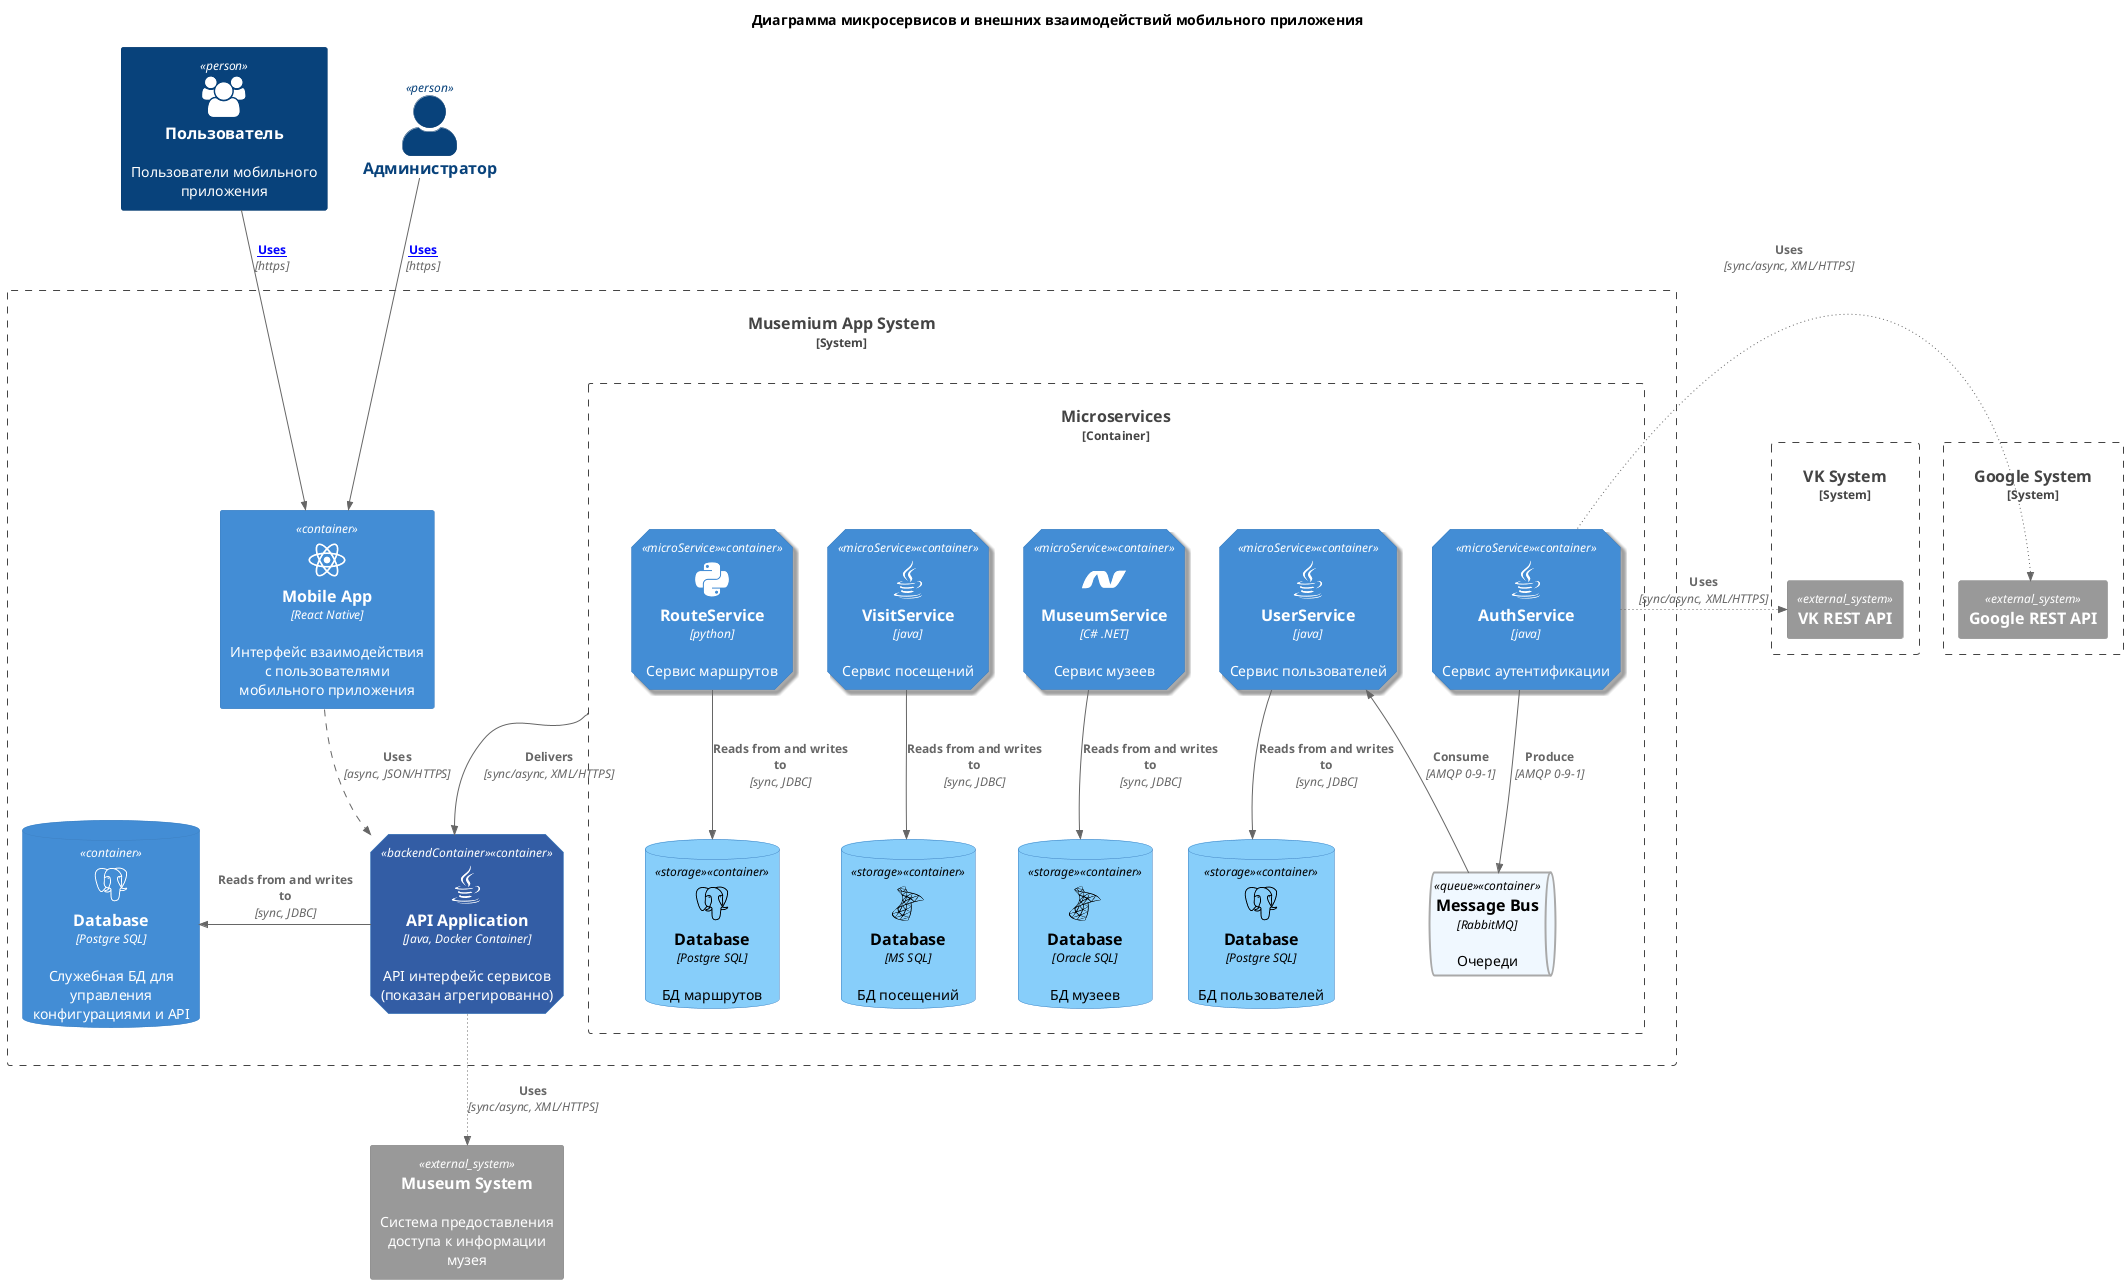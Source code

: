 
@startuml C4_Elements

' !include https://raw.githubusercontent.com/plantuml-stdlib/C4-PlantUML/master/C4_Container.puml
!include <c4/C4_Container.puml>
!include <tupadr3/devicons/react>
!include <tupadr3/devicons/java>
!include <tupadr3/devicons/postgresql.puml>
!include <tupadr3/devicons/python.puml>
!include <tupadr3/devicons/dotnet.puml>
!include <tupadr3/devicons/docker.puml>
!include <tupadr3/devicons/msql_server.puml>
!include <tupadr3/font-awesome/users>
!include <tupadr3/font-awesome/server>
!include <tupadr3/font-awesome/envelope>

!define DEVICONS https://raw.githubusercontent.com/tupadr3/plantuml-icon-font-sprites/master/devicons
!define FONTAWESOME https://raw.githubusercontent.com/tupadr3/plantuml-icon-font-sprites/master/font-awesome-5

'scale 0.1

'skinparam linetype ortho
'skinparam linetype polyline
skinparam wrapWidth 200

title Диаграмма микросервисов и внешних взаимодействий мобильного приложения

'LAYOUT_WITH_LEGEND()
'LAYOUT_LANDSCAPE()
SHOW_PERSON_PORTRAIT()

AddElementTag("microService", $sprite="java,scale=1", $shadowing="true", $shape=EightSidedShape(), $legendText="micro service (eight sided) (no text, no back color)")
AddElementTag("backendContainer", $fontColor=$ELEMENT_FONT_COLOR, $bgColor="#335DA5", $shape=EightSidedShape(), $legendText="backend container (eight sided)")
AddElementTag("storage", $shape=RoundedBoxShape(), $bgColor="lightSkyBlue", $fontColor="black")
AddElementTag("queue", $bgColor="aliceblue", $fontColor="black", $borderColor="darkgrey", $borderThickness="2")

AddRelTag("async", $textColor=$ARROW_FONT_COLOR, $lineColor=$ARROW_COLOR, $lineStyle=DashedLine())
AddRelTag("sync/async", $textColor=$ARROW_FONT_COLOR, $lineColor=$ARROW_COLOR, $lineStyle=DottedLine())


Person(user, "Пользователь", "Пользователи мобильного приложения", $sprite="users")
Person(admin, "Администратор")

System_Ext(museum_system, "Museum System", "Система предоставления доступа к информации музея")
System_Boundary(google_sys, "Google System") {
    System_Ext(google, "Google REST API")
}
System_Boundary(vk_sys, "VK System") {
    System_Ext(vk, "VK REST API")
}

System_Boundary(c1, "Musemium App System") {

Container(mobile_app, "Mobile App", "React Native", "Интерфейс взаимодействия с пользователями мобильного приложения", $sprite="react", $link="http://localhost:63342/sal_awh_36/preview/proto.html")
Container(backend_api, "API Application", "Java, Docker Container", "API интерфейс сервисов (показан агрегированно)", $tags="backendContainer", $sprite="java")

ContainerDb(database, "Database", "Postgre SQL", "Служебная БД для управления конфигурациями и API", $sprite="postgresql")

Container_Boundary(ms, "Microservices") {

        Container(auth_srv, "AuthService", "java", "Сервис аутентификации", $tags="microService")
        Container(user_srv, "UserService", "java", "Сервис пользователей", $tags="microService")
        Container(museum_srv, "MuseumService", "C# .NET", "Сервис музеев", $sprite="dotnet", $tags="microService")
        Container(visit_srv, "VisitService", "java", "Сервис посещений", $tags="microService")
        Container(route_srv, "RouteService", "python", "Сервис маршрутов", $sprite="python", $tags="microService")
'        Container(user_photo, "UserPhotoService", "java", "Сервис фото", $tags="microService")
'        Container(account, "AccountService", "java", "Сервис УЗ", $tags="microService")
'        Container(checklist, "ChecklistService", "java", "Сервис чеклистов", $tags="microService")
'        Container(exhibit, "ExhibitService", "java", "Сервис экспонатов", $tags="microService")
'        Container(ticket, "TicketService", "java", "Сервис билетов", $tags="microService")
'        Container(location, "LocationService", "java", "Сервис локаций", $tags="microService")
'        Container(museum_photo, "MuseumPhotoService", "java", "Сервис фото", $tags="microService")
'        Container(news, "NewsService", "java", "Сервис новостей", $tags="microService")

        ContainerQueue(message_bus, "Message Bus", "RabbitMQ", "Очереди", $tags="queue")

        ContainerDb(user_db, "Database", "Postgre SQL", "БД пользователей", $sprite="postgresql", $tags="storage")
        ContainerDb(route_db, "Database", "Postgre SQL", "БД маршрутов", $sprite="postgresql", $tags="storage")
        ContainerDb(visit_db, "Database", "MS SQL", "БД посещений", $sprite="msql_server", $tags="storage")
        ContainerDb(museum_db, "Database", "Oracle SQL", "БД музеев", $sprite="msql_server", $tags="storage")

        Rel(user_srv, user_db, "Reads from and writes to", "sync, JDBC")
        Rel(museum_srv, museum_db, "Reads from and writes to", "sync, JDBC")
        Rel(visit_srv, visit_db, "Reads from and writes to", "sync, JDBC")
        Rel(route_srv, route_db, "Reads from and writes to", "sync, JDBC")

        Rel(auth_srv, message_bus, "Produce", "AMQP 0-9-1")
        Rel_Back(user_srv, message_bus, "Consume", "AMQP 0-9-1")
}

}


Rel(user, mobile_app, "Uses", "https", $link="https://plantuml.com/link")
Rel(admin, mobile_app, "Uses", "https", $link="https://plantuml.com/link")

Rel(mobile_app, backend_api, "Uses", "async, JSON/HTTPS", $tags="async")

Rel(backend_api, museum_system, "Uses", "sync/async, XML/HTTPS", $tags="sync/async")
Rel(ms, backend_api, "Delivers", "sync/async, XML/HTTPS")
Rel_Neighbor(auth_srv, vk, "Uses", "sync/async, XML/HTTPS", $tags="sync/async")
Rel_Neighbor(auth_srv, google, "Uses", "sync/async, XML/HTTPS", $tags="sync/async")
Rel_Back_Neighbor(database, backend_api, "Reads from and writes to", "sync, JDBC")

@enduml
